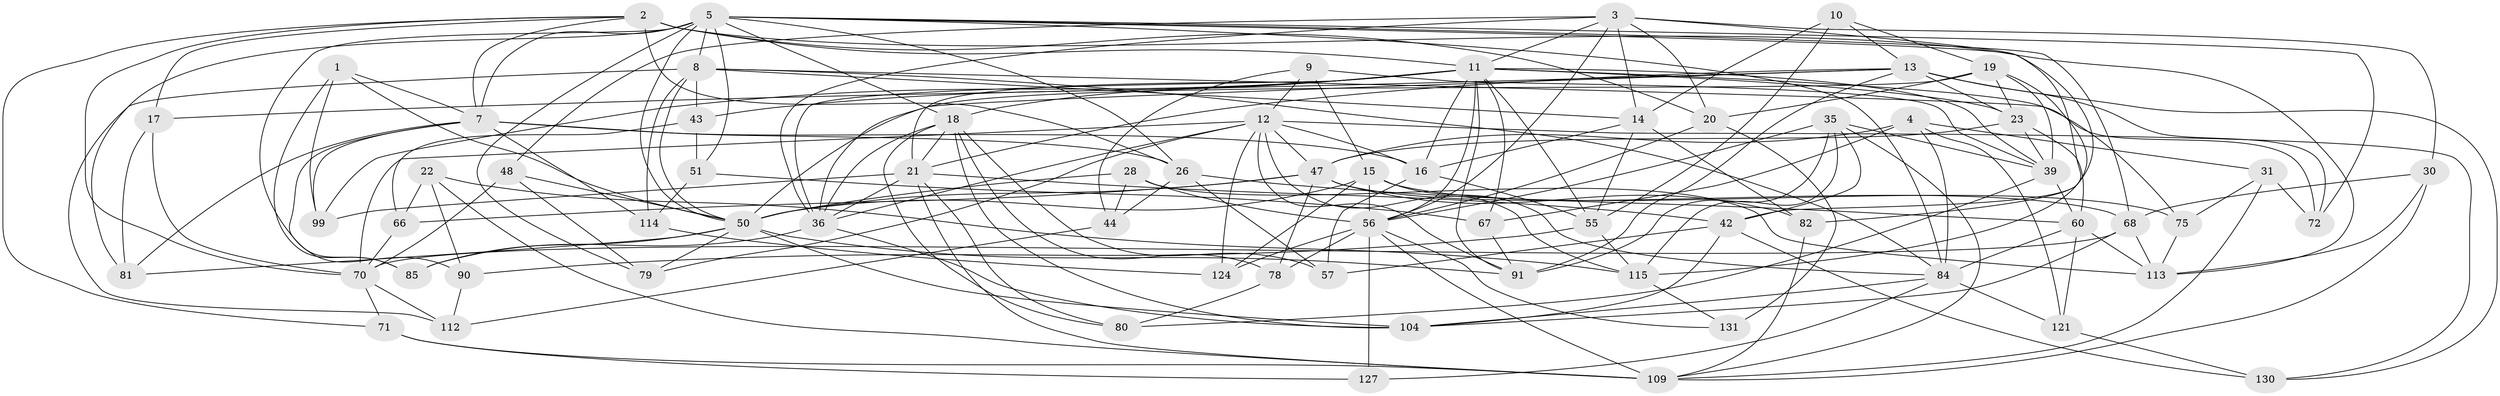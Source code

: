 // original degree distribution, {4: 1.0}
// Generated by graph-tools (version 1.1) at 2025/16/03/09/25 04:16:24]
// undirected, 68 vertices, 198 edges
graph export_dot {
graph [start="1"]
  node [color=gray90,style=filled];
  1;
  2 [super="+86+6"];
  3 [super="+54+136"];
  4 [super="+38+33"];
  5 [super="+40+63"];
  7 [super="+41+61+116"];
  8 [super="+93+108"];
  9;
  10;
  11 [super="+24+120+34"];
  12 [super="+32"];
  13 [super="+59+98"];
  14 [super="+27"];
  15 [super="+52"];
  16 [super="+122"];
  17;
  18 [super="+25+83"];
  19 [super="+65"];
  20 [super="+53"];
  21 [super="+29+46"];
  22;
  23 [super="+137"];
  26 [super="+77"];
  28;
  30;
  31;
  35 [super="+123"];
  36 [super="+37"];
  39 [super="+45"];
  42 [super="+107"];
  43;
  44;
  47 [super="+69"];
  48;
  50 [super="+101+64"];
  51;
  55 [super="+100"];
  56 [super="+102+58"];
  57;
  60 [super="+110"];
  66;
  67;
  68 [super="+88"];
  70 [super="+73+103"];
  71;
  72;
  75;
  78;
  79;
  80;
  81;
  82;
  84 [super="+105+128"];
  85;
  90;
  91 [super="+129"];
  99;
  104 [super="+117"];
  109 [super="+111"];
  112;
  113 [super="+119"];
  114;
  115 [super="+133"];
  121;
  124;
  127;
  130;
  131;
  1 -- 85;
  1 -- 99;
  1 -- 50;
  1 -- 7;
  2 -- 17;
  2 -- 20;
  2 -- 26;
  2 -- 71;
  2 -- 7;
  2 -- 11;
  2 -- 113;
  2 -- 70;
  3 -- 56;
  3 -- 14;
  3 -- 48;
  3 -- 42;
  3 -- 11;
  3 -- 36;
  3 -- 20;
  3 -- 30;
  4 -- 47 [weight=2];
  4 -- 121;
  4 -- 31;
  4 -- 67;
  4 -- 84;
  5 -- 51;
  5 -- 79;
  5 -- 90;
  5 -- 72;
  5 -- 81;
  5 -- 82;
  5 -- 26;
  5 -- 84;
  5 -- 7 [weight=2];
  5 -- 50;
  5 -- 18;
  5 -- 68;
  5 -- 8;
  7 -- 26;
  7 -- 99;
  7 -- 85;
  7 -- 16;
  7 -- 81;
  7 -- 114;
  8 -- 14;
  8 -- 112;
  8 -- 72;
  8 -- 43;
  8 -- 50;
  8 -- 84;
  8 -- 114;
  9 -- 12;
  9 -- 39;
  9 -- 44;
  9 -- 15;
  10 -- 19;
  10 -- 55;
  10 -- 13;
  10 -- 14;
  11 -- 36;
  11 -- 39 [weight=2];
  11 -- 43;
  11 -- 18;
  11 -- 56;
  11 -- 21;
  11 -- 67;
  11 -- 16;
  11 -- 99;
  11 -- 55;
  11 -- 23;
  11 -- 75;
  11 -- 91;
  12 -- 36;
  12 -- 130;
  12 -- 70;
  12 -- 79;
  12 -- 16;
  12 -- 47;
  12 -- 115;
  12 -- 124;
  12 -- 91;
  13 -- 130;
  13 -- 72;
  13 -- 91;
  13 -- 17;
  13 -- 36;
  13 -- 23;
  13 -- 21;
  14 -- 82;
  14 -- 55;
  14 -- 16;
  15 -- 75;
  15 -- 124;
  15 -- 84;
  15 -- 56;
  15 -- 50;
  16 -- 57;
  16 -- 55;
  17 -- 70;
  17 -- 81;
  18 -- 57;
  18 -- 104;
  18 -- 78;
  18 -- 80;
  18 -- 21;
  18 -- 36;
  19 -- 50;
  19 -- 115;
  19 -- 23;
  19 -- 39;
  19 -- 20;
  20 -- 131 [weight=2];
  20 -- 56;
  21 -- 99;
  21 -- 42;
  21 -- 36;
  21 -- 80;
  21 -- 109;
  22 -- 90;
  22 -- 66;
  22 -- 109;
  22 -- 115;
  23 -- 47;
  23 -- 39;
  23 -- 60;
  26 -- 57;
  26 -- 60;
  26 -- 44;
  28 -- 113;
  28 -- 44;
  28 -- 56;
  28 -- 50;
  30 -- 68;
  30 -- 109;
  30 -- 113;
  31 -- 72;
  31 -- 75;
  31 -- 109;
  35 -- 56;
  35 -- 109;
  35 -- 42;
  35 -- 115;
  35 -- 39;
  35 -- 91;
  36 -- 85;
  36 -- 104;
  39 -- 80;
  39 -- 60;
  42 -- 57;
  42 -- 130;
  42 -- 104;
  43 -- 51;
  43 -- 66;
  44 -- 112;
  47 -- 68;
  47 -- 66;
  47 -- 50 [weight=2];
  47 -- 82;
  47 -- 78;
  48 -- 70;
  48 -- 79;
  48 -- 50;
  50 -- 104;
  50 -- 79;
  50 -- 81;
  50 -- 85;
  50 -- 91;
  51 -- 67;
  51 -- 114;
  55 -- 90;
  55 -- 115;
  56 -- 127 [weight=2];
  56 -- 131;
  56 -- 109;
  56 -- 78;
  56 -- 124;
  60 -- 121;
  60 -- 84;
  60 -- 113;
  66 -- 70;
  67 -- 91;
  68 -- 113;
  68 -- 70;
  68 -- 104;
  70 -- 112;
  70 -- 71;
  71 -- 109;
  71 -- 127;
  75 -- 113;
  78 -- 80;
  82 -- 109;
  84 -- 104;
  84 -- 121;
  84 -- 127;
  90 -- 112;
  114 -- 124;
  115 -- 131;
  121 -- 130;
}
